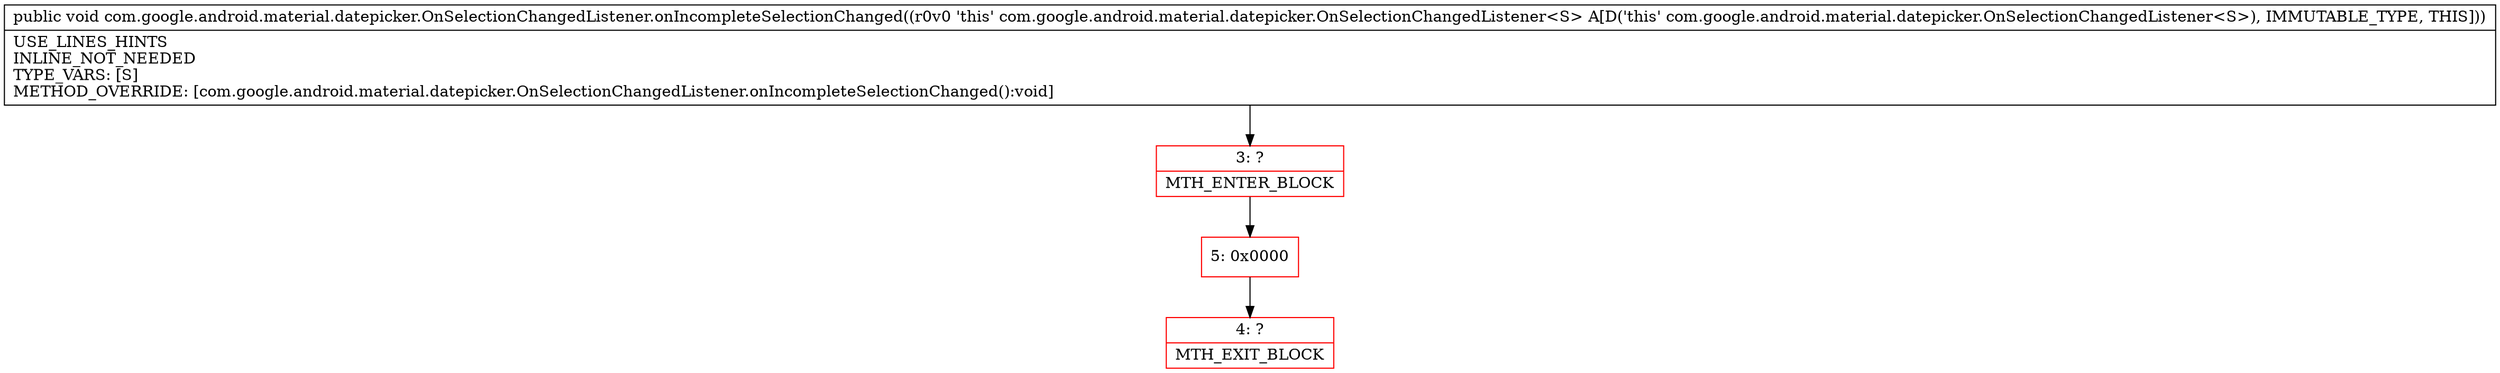 digraph "CFG forcom.google.android.material.datepicker.OnSelectionChangedListener.onIncompleteSelectionChanged()V" {
subgraph cluster_Region_572137564 {
label = "R(0)";
node [shape=record,color=blue];
}
Node_3 [shape=record,color=red,label="{3\:\ ?|MTH_ENTER_BLOCK\l}"];
Node_5 [shape=record,color=red,label="{5\:\ 0x0000}"];
Node_4 [shape=record,color=red,label="{4\:\ ?|MTH_EXIT_BLOCK\l}"];
MethodNode[shape=record,label="{public void com.google.android.material.datepicker.OnSelectionChangedListener.onIncompleteSelectionChanged((r0v0 'this' com.google.android.material.datepicker.OnSelectionChangedListener\<S\> A[D('this' com.google.android.material.datepicker.OnSelectionChangedListener\<S\>), IMMUTABLE_TYPE, THIS]))  | USE_LINES_HINTS\lINLINE_NOT_NEEDED\lTYPE_VARS: [S]\lMETHOD_OVERRIDE: [com.google.android.material.datepicker.OnSelectionChangedListener.onIncompleteSelectionChanged():void]\l}"];
MethodNode -> Node_3;Node_3 -> Node_5;
Node_5 -> Node_4;
}

